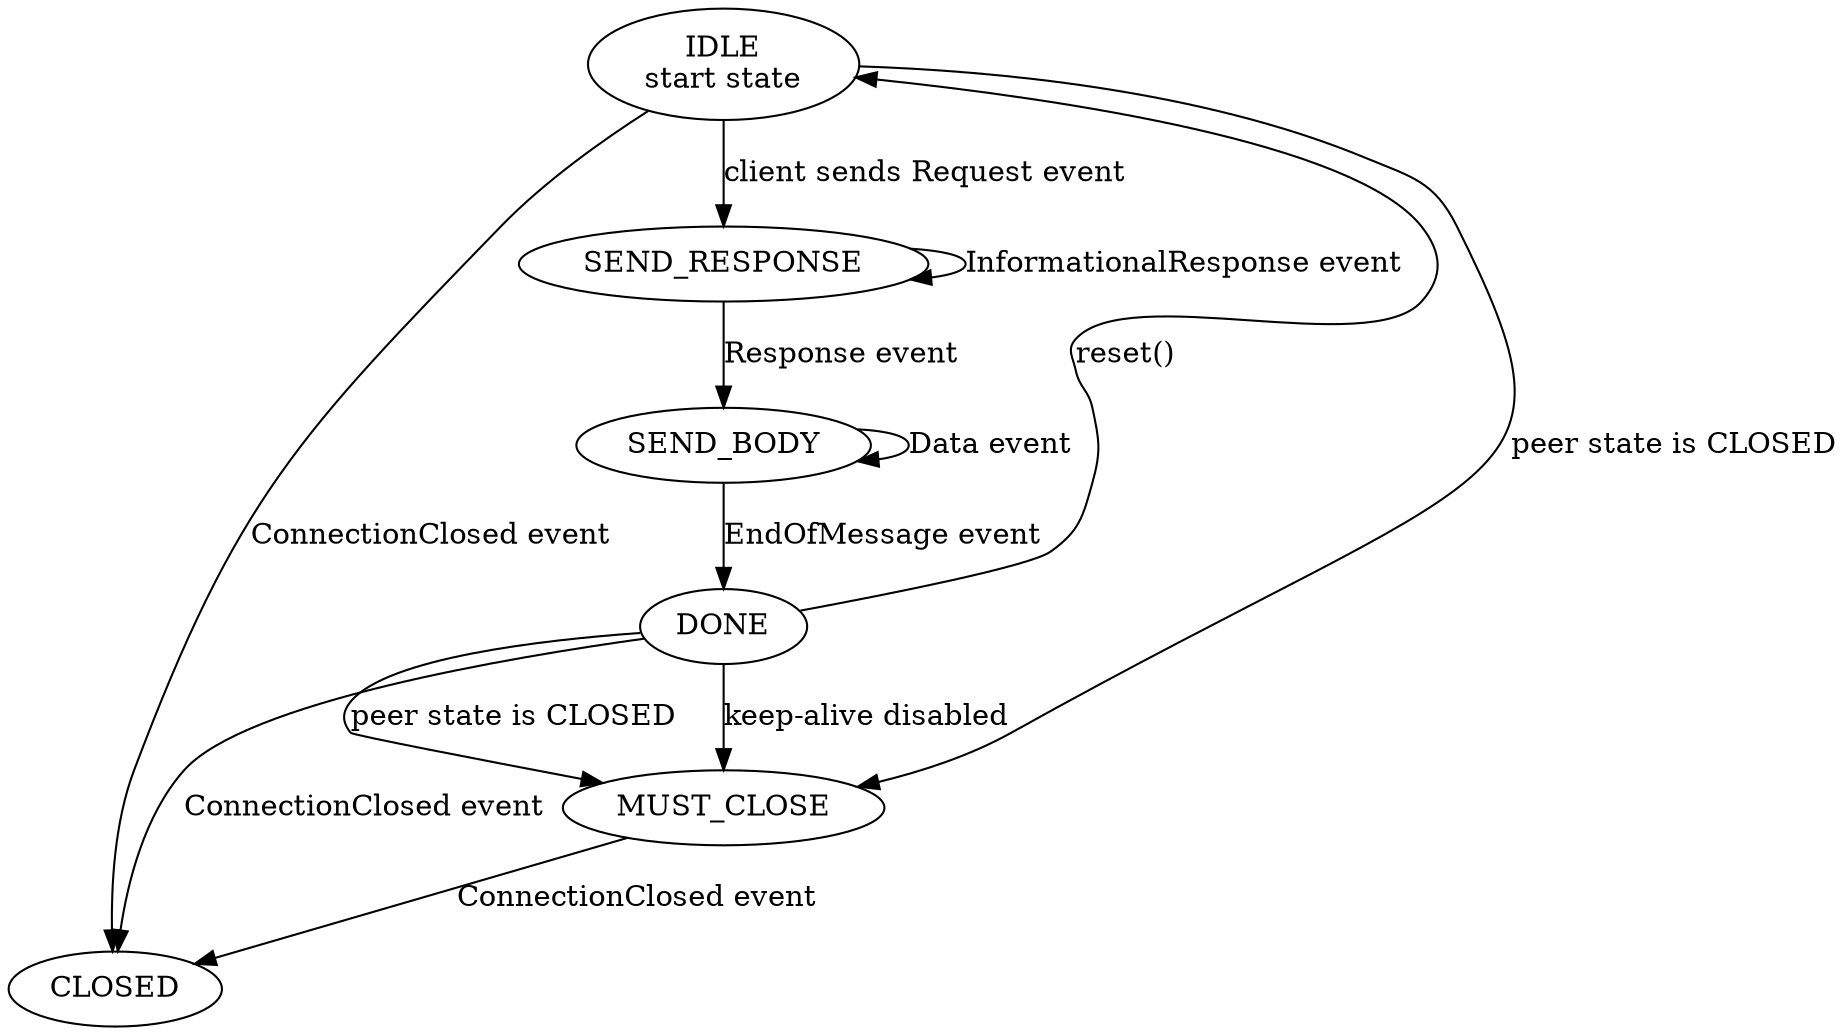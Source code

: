 digraph {
  IDLE [label="IDLE\nstart state"]
  IDLE -> SEND_RESPONSE [label="client sends Request event"]
  SEND_RESPONSE -> SEND_RESPONSE [label="InformationalResponse event"]
  SEND_RESPONSE -> SEND_BODY [label="Response event"]
  SEND_BODY -> SEND_BODY [label="Data event"]
  SEND_BODY -> DONE [label="EndOfMessage event"]

  DONE -> CLOSED [label="ConnectionClosed event", weight=0]
  MUST_CLOSE -> CLOSED [label="ConnectionClosed event", weight=0]
  IDLE -> CLOSED [label="ConnectionClosed event", weight=0]

  IDLE -> MUST_CLOSE [label="peer state is CLOSED", weight=0]
  DONE -> MUST_CLOSE [label="peer state is CLOSED", weight=0]
  DONE -> MUST_CLOSE [label="keep-alive disabled", weight=1]

  DONE -> IDLE [label="reset()", weight=0]
}
